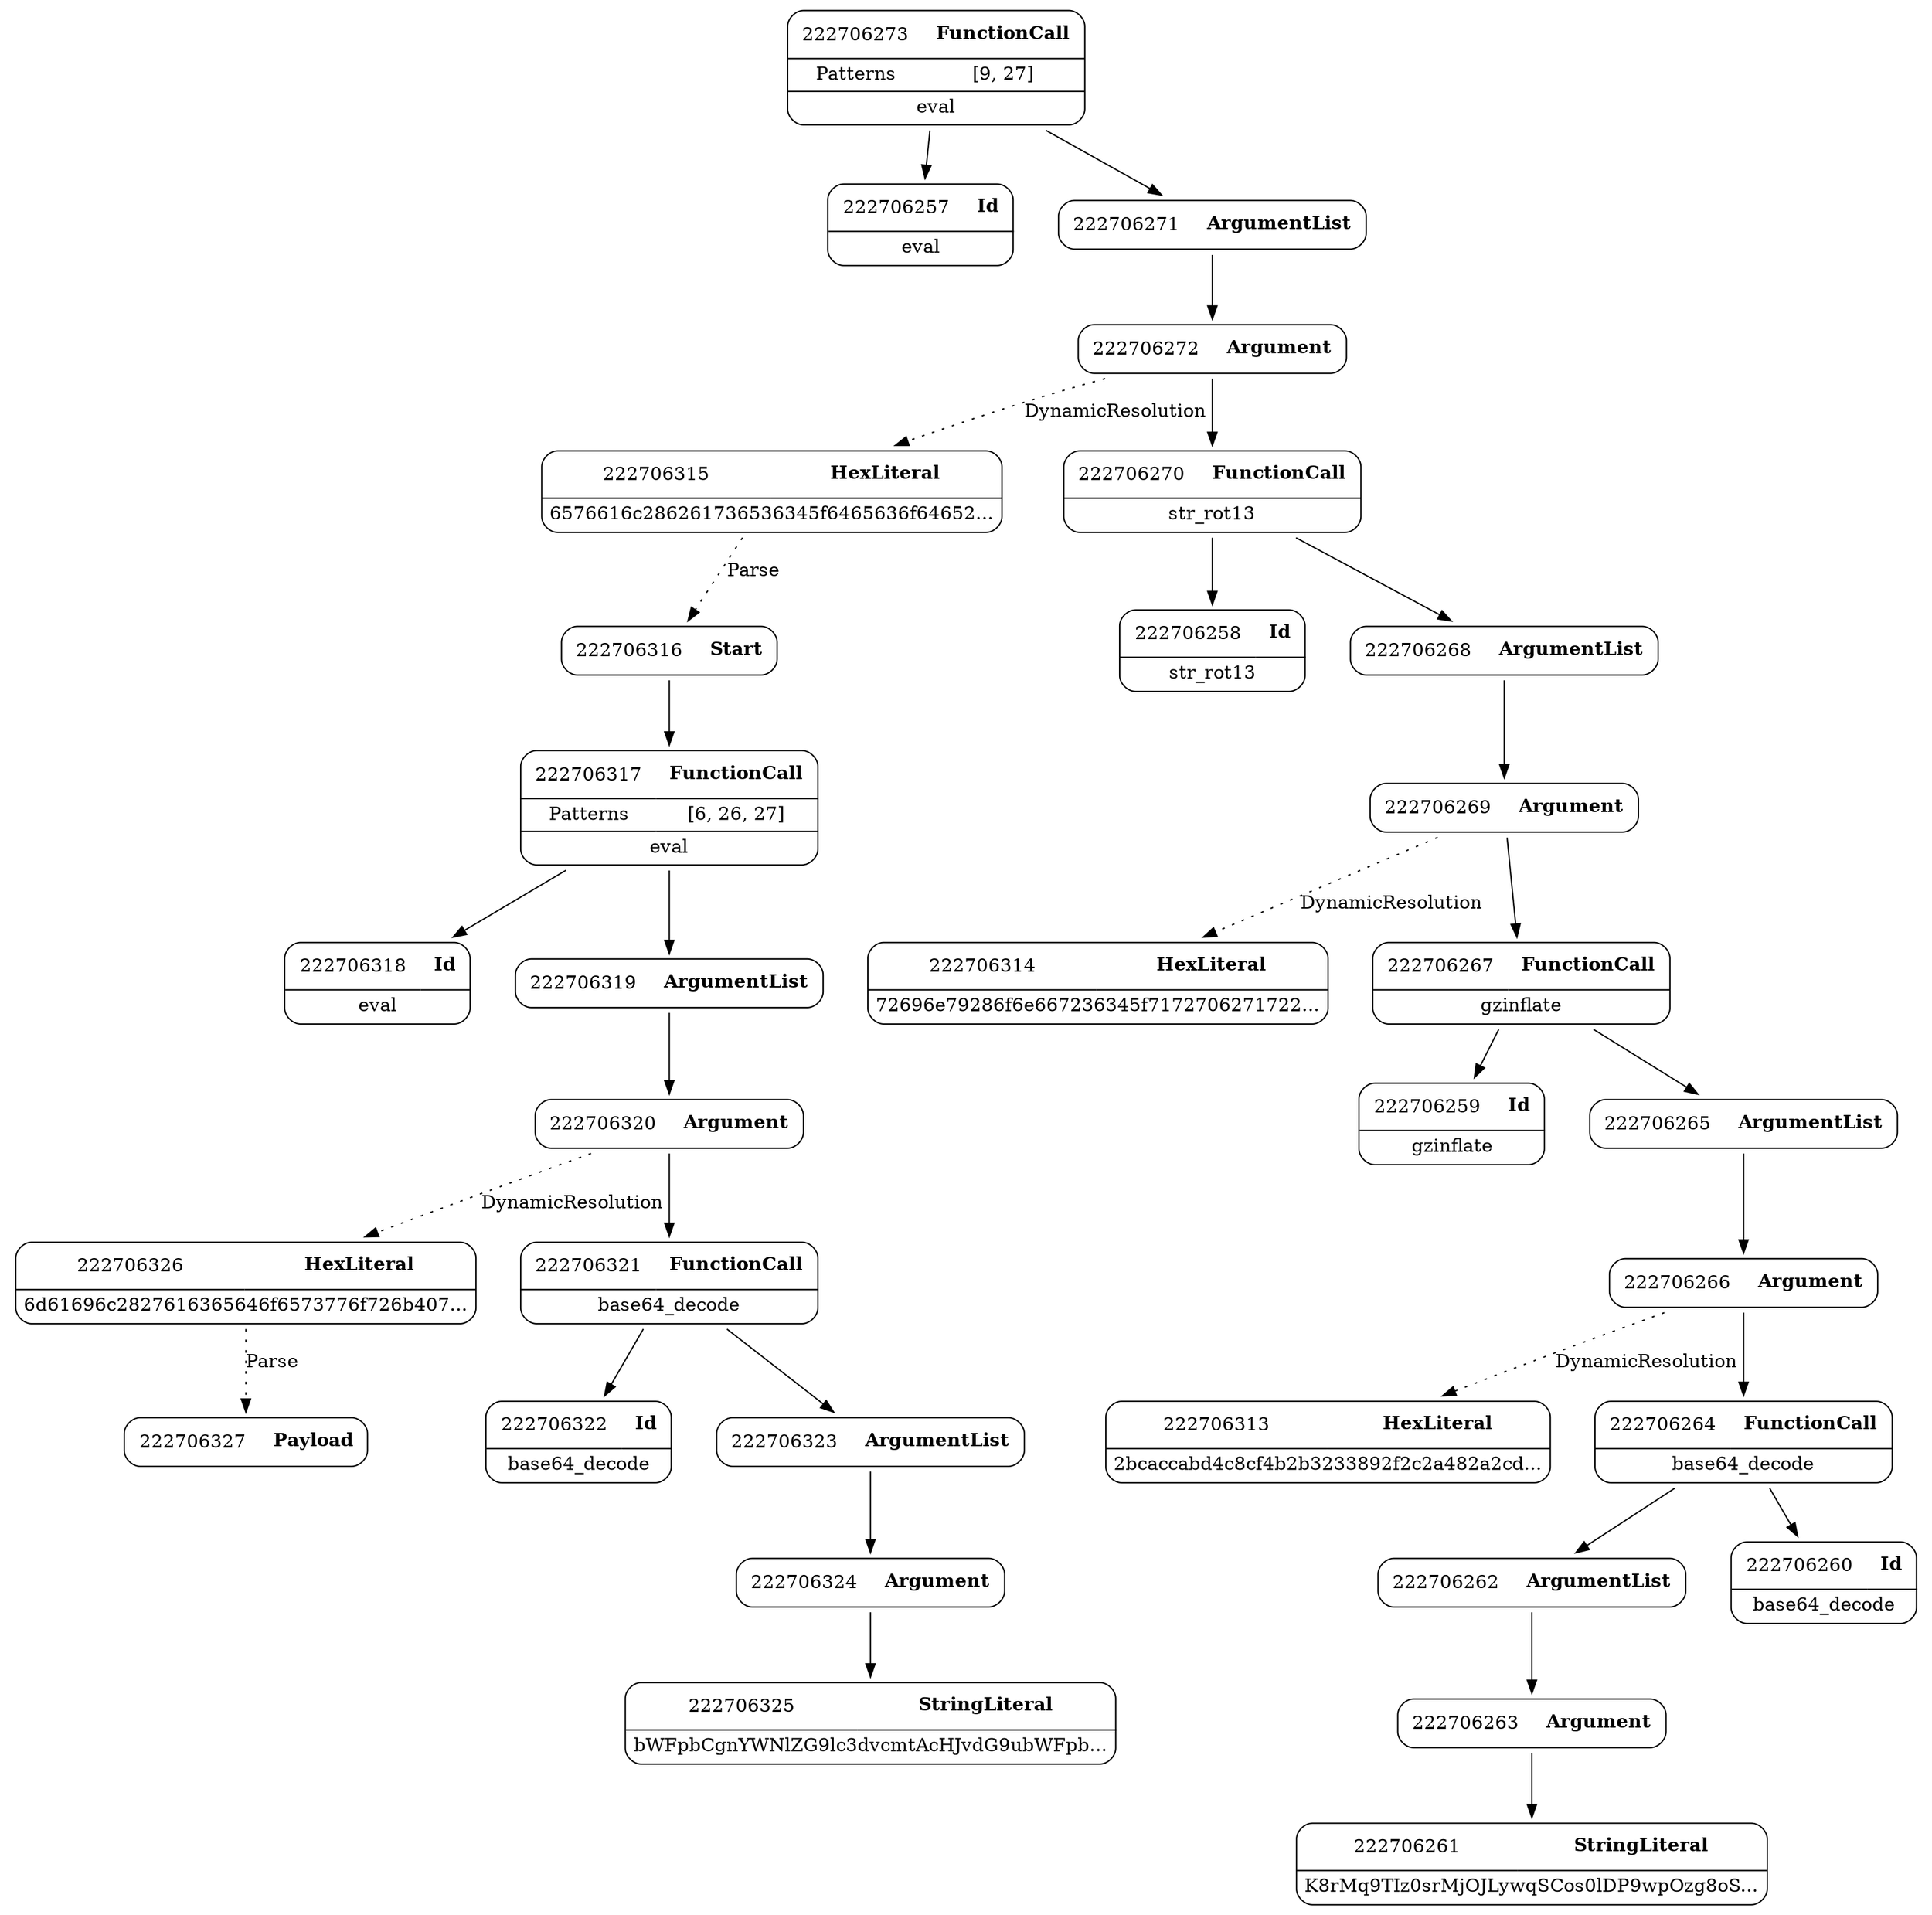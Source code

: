 digraph ast {
node [shape=none];
222706318 [label=<<TABLE border='1' cellspacing='0' cellpadding='10' style='rounded' ><TR><TD border='0'>222706318</TD><TD border='0'><B>Id</B></TD></TR><HR/><TR><TD border='0' cellpadding='5' colspan='2'>eval</TD></TR></TABLE>>];
222706319 [label=<<TABLE border='1' cellspacing='0' cellpadding='10' style='rounded' ><TR><TD border='0'>222706319</TD><TD border='0'><B>ArgumentList</B></TD></TR></TABLE>>];
222706319 -> 222706320 [weight=2];
222706316 [label=<<TABLE border='1' cellspacing='0' cellpadding='10' style='rounded' ><TR><TD border='0'>222706316</TD><TD border='0'><B>Start</B></TD></TR></TABLE>>];
222706316 -> 222706317 [weight=2];
222706317 [label=<<TABLE border='1' cellspacing='0' cellpadding='10' style='rounded' ><TR><TD border='0'>222706317</TD><TD border='0'><B>FunctionCall</B></TD></TR><HR/><TR><TD border='0' cellpadding='5'>Patterns</TD><TD border='0' cellpadding='5'>[6, 26, 27]</TD></TR><HR/><TR><TD border='0' cellpadding='5' colspan='2'>eval</TD></TR></TABLE>>];
222706317 -> 222706318 [weight=2];
222706317 -> 222706319 [weight=2];
222706314 [label=<<TABLE border='1' cellspacing='0' cellpadding='10' style='rounded' ><TR><TD border='0'>222706314</TD><TD border='0'><B>HexLiteral</B></TD></TR><HR/><TR><TD border='0' cellpadding='5' colspan='2'>72696e79286f6e667236345f7172706271722...</TD></TR></TABLE>>];
222706315 [label=<<TABLE border='1' cellspacing='0' cellpadding='10' style='rounded' ><TR><TD border='0'>222706315</TD><TD border='0'><B>HexLiteral</B></TD></TR><HR/><TR><TD border='0' cellpadding='5' colspan='2'>6576616c286261736536345f6465636f64652...</TD></TR></TABLE>>];
222706315 -> 222706316 [style=dotted,label=Parse];
222706313 [label=<<TABLE border='1' cellspacing='0' cellpadding='10' style='rounded' ><TR><TD border='0'>222706313</TD><TD border='0'><B>HexLiteral</B></TD></TR><HR/><TR><TD border='0' cellpadding='5' colspan='2'>2bcaccabd4c8cf4b2b3233892f2c2a482a2cd...</TD></TR></TABLE>>];
222706262 [label=<<TABLE border='1' cellspacing='0' cellpadding='10' style='rounded' ><TR><TD border='0'>222706262</TD><TD border='0'><B>ArgumentList</B></TD></TR></TABLE>>];
222706262 -> 222706263 [weight=2];
222706326 [label=<<TABLE border='1' cellspacing='0' cellpadding='10' style='rounded' ><TR><TD border='0'>222706326</TD><TD border='0'><B>HexLiteral</B></TD></TR><HR/><TR><TD border='0' cellpadding='5' colspan='2'>6d61696c2827616365646f6573776f726b407...</TD></TR></TABLE>>];
222706326 -> 222706327 [style=dotted,label=Parse];
222706263 [label=<<TABLE border='1' cellspacing='0' cellpadding='10' style='rounded' ><TR><TD border='0'>222706263</TD><TD border='0'><B>Argument</B></TD></TR></TABLE>>];
222706263 -> 222706261 [weight=2];
222706327 [label=<<TABLE border='1' cellspacing='0' cellpadding='10' style='rounded' ><TR><TD border='0'>222706327</TD><TD border='0'><B>Payload</B></TD></TR></TABLE>>];
222706260 [label=<<TABLE border='1' cellspacing='0' cellpadding='10' style='rounded' ><TR><TD border='0'>222706260</TD><TD border='0'><B>Id</B></TD></TR><HR/><TR><TD border='0' cellpadding='5' colspan='2'>base64_decode</TD></TR></TABLE>>];
222706324 [label=<<TABLE border='1' cellspacing='0' cellpadding='10' style='rounded' ><TR><TD border='0'>222706324</TD><TD border='0'><B>Argument</B></TD></TR></TABLE>>];
222706324 -> 222706325 [weight=2];
222706261 [label=<<TABLE border='1' cellspacing='0' cellpadding='10' style='rounded' ><TR><TD border='0'>222706261</TD><TD border='0'><B>StringLiteral</B></TD></TR><HR/><TR><TD border='0' cellpadding='5' colspan='2'>K8rMq9TIz0srMjOJLywqSCos0lDP9wpOzg8oS...</TD></TR></TABLE>>];
222706325 [label=<<TABLE border='1' cellspacing='0' cellpadding='10' style='rounded' ><TR><TD border='0'>222706325</TD><TD border='0'><B>StringLiteral</B></TD></TR><HR/><TR><TD border='0' cellpadding='5' colspan='2'>bWFpbCgnYWNlZG9lc3dvcmtAcHJvdG9ubWFpb...</TD></TR></TABLE>>];
222706258 [label=<<TABLE border='1' cellspacing='0' cellpadding='10' style='rounded' ><TR><TD border='0'>222706258</TD><TD border='0'><B>Id</B></TD></TR><HR/><TR><TD border='0' cellpadding='5' colspan='2'>str_rot13</TD></TR></TABLE>>];
222706322 [label=<<TABLE border='1' cellspacing='0' cellpadding='10' style='rounded' ><TR><TD border='0'>222706322</TD><TD border='0'><B>Id</B></TD></TR><HR/><TR><TD border='0' cellpadding='5' colspan='2'>base64_decode</TD></TR></TABLE>>];
222706259 [label=<<TABLE border='1' cellspacing='0' cellpadding='10' style='rounded' ><TR><TD border='0'>222706259</TD><TD border='0'><B>Id</B></TD></TR><HR/><TR><TD border='0' cellpadding='5' colspan='2'>gzinflate</TD></TR></TABLE>>];
222706323 [label=<<TABLE border='1' cellspacing='0' cellpadding='10' style='rounded' ><TR><TD border='0'>222706323</TD><TD border='0'><B>ArgumentList</B></TD></TR></TABLE>>];
222706323 -> 222706324 [weight=2];
222706320 [label=<<TABLE border='1' cellspacing='0' cellpadding='10' style='rounded' ><TR><TD border='0'>222706320</TD><TD border='0'><B>Argument</B></TD></TR></TABLE>>];
222706320 -> 222706321 [weight=2];
222706320 -> 222706326 [style=dotted,label=DynamicResolution];
222706257 [label=<<TABLE border='1' cellspacing='0' cellpadding='10' style='rounded' ><TR><TD border='0'>222706257</TD><TD border='0'><B>Id</B></TD></TR><HR/><TR><TD border='0' cellpadding='5' colspan='2'>eval</TD></TR></TABLE>>];
222706321 [label=<<TABLE border='1' cellspacing='0' cellpadding='10' style='rounded' ><TR><TD border='0'>222706321</TD><TD border='0'><B>FunctionCall</B></TD></TR><HR/><TR><TD border='0' cellpadding='5' colspan='2'>base64_decode</TD></TR></TABLE>>];
222706321 -> 222706322 [weight=2];
222706321 -> 222706323 [weight=2];
222706270 [label=<<TABLE border='1' cellspacing='0' cellpadding='10' style='rounded' ><TR><TD border='0'>222706270</TD><TD border='0'><B>FunctionCall</B></TD></TR><HR/><TR><TD border='0' cellpadding='5' colspan='2'>str_rot13</TD></TR></TABLE>>];
222706270 -> 222706258 [weight=2];
222706270 -> 222706268 [weight=2];
222706271 [label=<<TABLE border='1' cellspacing='0' cellpadding='10' style='rounded' ><TR><TD border='0'>222706271</TD><TD border='0'><B>ArgumentList</B></TD></TR></TABLE>>];
222706271 -> 222706272 [weight=2];
222706268 [label=<<TABLE border='1' cellspacing='0' cellpadding='10' style='rounded' ><TR><TD border='0'>222706268</TD><TD border='0'><B>ArgumentList</B></TD></TR></TABLE>>];
222706268 -> 222706269 [weight=2];
222706269 [label=<<TABLE border='1' cellspacing='0' cellpadding='10' style='rounded' ><TR><TD border='0'>222706269</TD><TD border='0'><B>Argument</B></TD></TR></TABLE>>];
222706269 -> 222706267 [weight=2];
222706269 -> 222706314 [style=dotted,label=DynamicResolution];
222706266 [label=<<TABLE border='1' cellspacing='0' cellpadding='10' style='rounded' ><TR><TD border='0'>222706266</TD><TD border='0'><B>Argument</B></TD></TR></TABLE>>];
222706266 -> 222706264 [weight=2];
222706266 -> 222706313 [style=dotted,label=DynamicResolution];
222706267 [label=<<TABLE border='1' cellspacing='0' cellpadding='10' style='rounded' ><TR><TD border='0'>222706267</TD><TD border='0'><B>FunctionCall</B></TD></TR><HR/><TR><TD border='0' cellpadding='5' colspan='2'>gzinflate</TD></TR></TABLE>>];
222706267 -> 222706259 [weight=2];
222706267 -> 222706265 [weight=2];
222706264 [label=<<TABLE border='1' cellspacing='0' cellpadding='10' style='rounded' ><TR><TD border='0'>222706264</TD><TD border='0'><B>FunctionCall</B></TD></TR><HR/><TR><TD border='0' cellpadding='5' colspan='2'>base64_decode</TD></TR></TABLE>>];
222706264 -> 222706260 [weight=2];
222706264 -> 222706262 [weight=2];
222706265 [label=<<TABLE border='1' cellspacing='0' cellpadding='10' style='rounded' ><TR><TD border='0'>222706265</TD><TD border='0'><B>ArgumentList</B></TD></TR></TABLE>>];
222706265 -> 222706266 [weight=2];
222706272 [label=<<TABLE border='1' cellspacing='0' cellpadding='10' style='rounded' ><TR><TD border='0'>222706272</TD><TD border='0'><B>Argument</B></TD></TR></TABLE>>];
222706272 -> 222706270 [weight=2];
222706272 -> 222706315 [style=dotted,label=DynamicResolution];
222706273 [label=<<TABLE border='1' cellspacing='0' cellpadding='10' style='rounded' ><TR><TD border='0'>222706273</TD><TD border='0'><B>FunctionCall</B></TD></TR><HR/><TR><TD border='0' cellpadding='5'>Patterns</TD><TD border='0' cellpadding='5'>[9, 27]</TD></TR><HR/><TR><TD border='0' cellpadding='5' colspan='2'>eval</TD></TR></TABLE>>];
222706273 -> 222706257 [weight=2];
222706273 -> 222706271 [weight=2];
}
